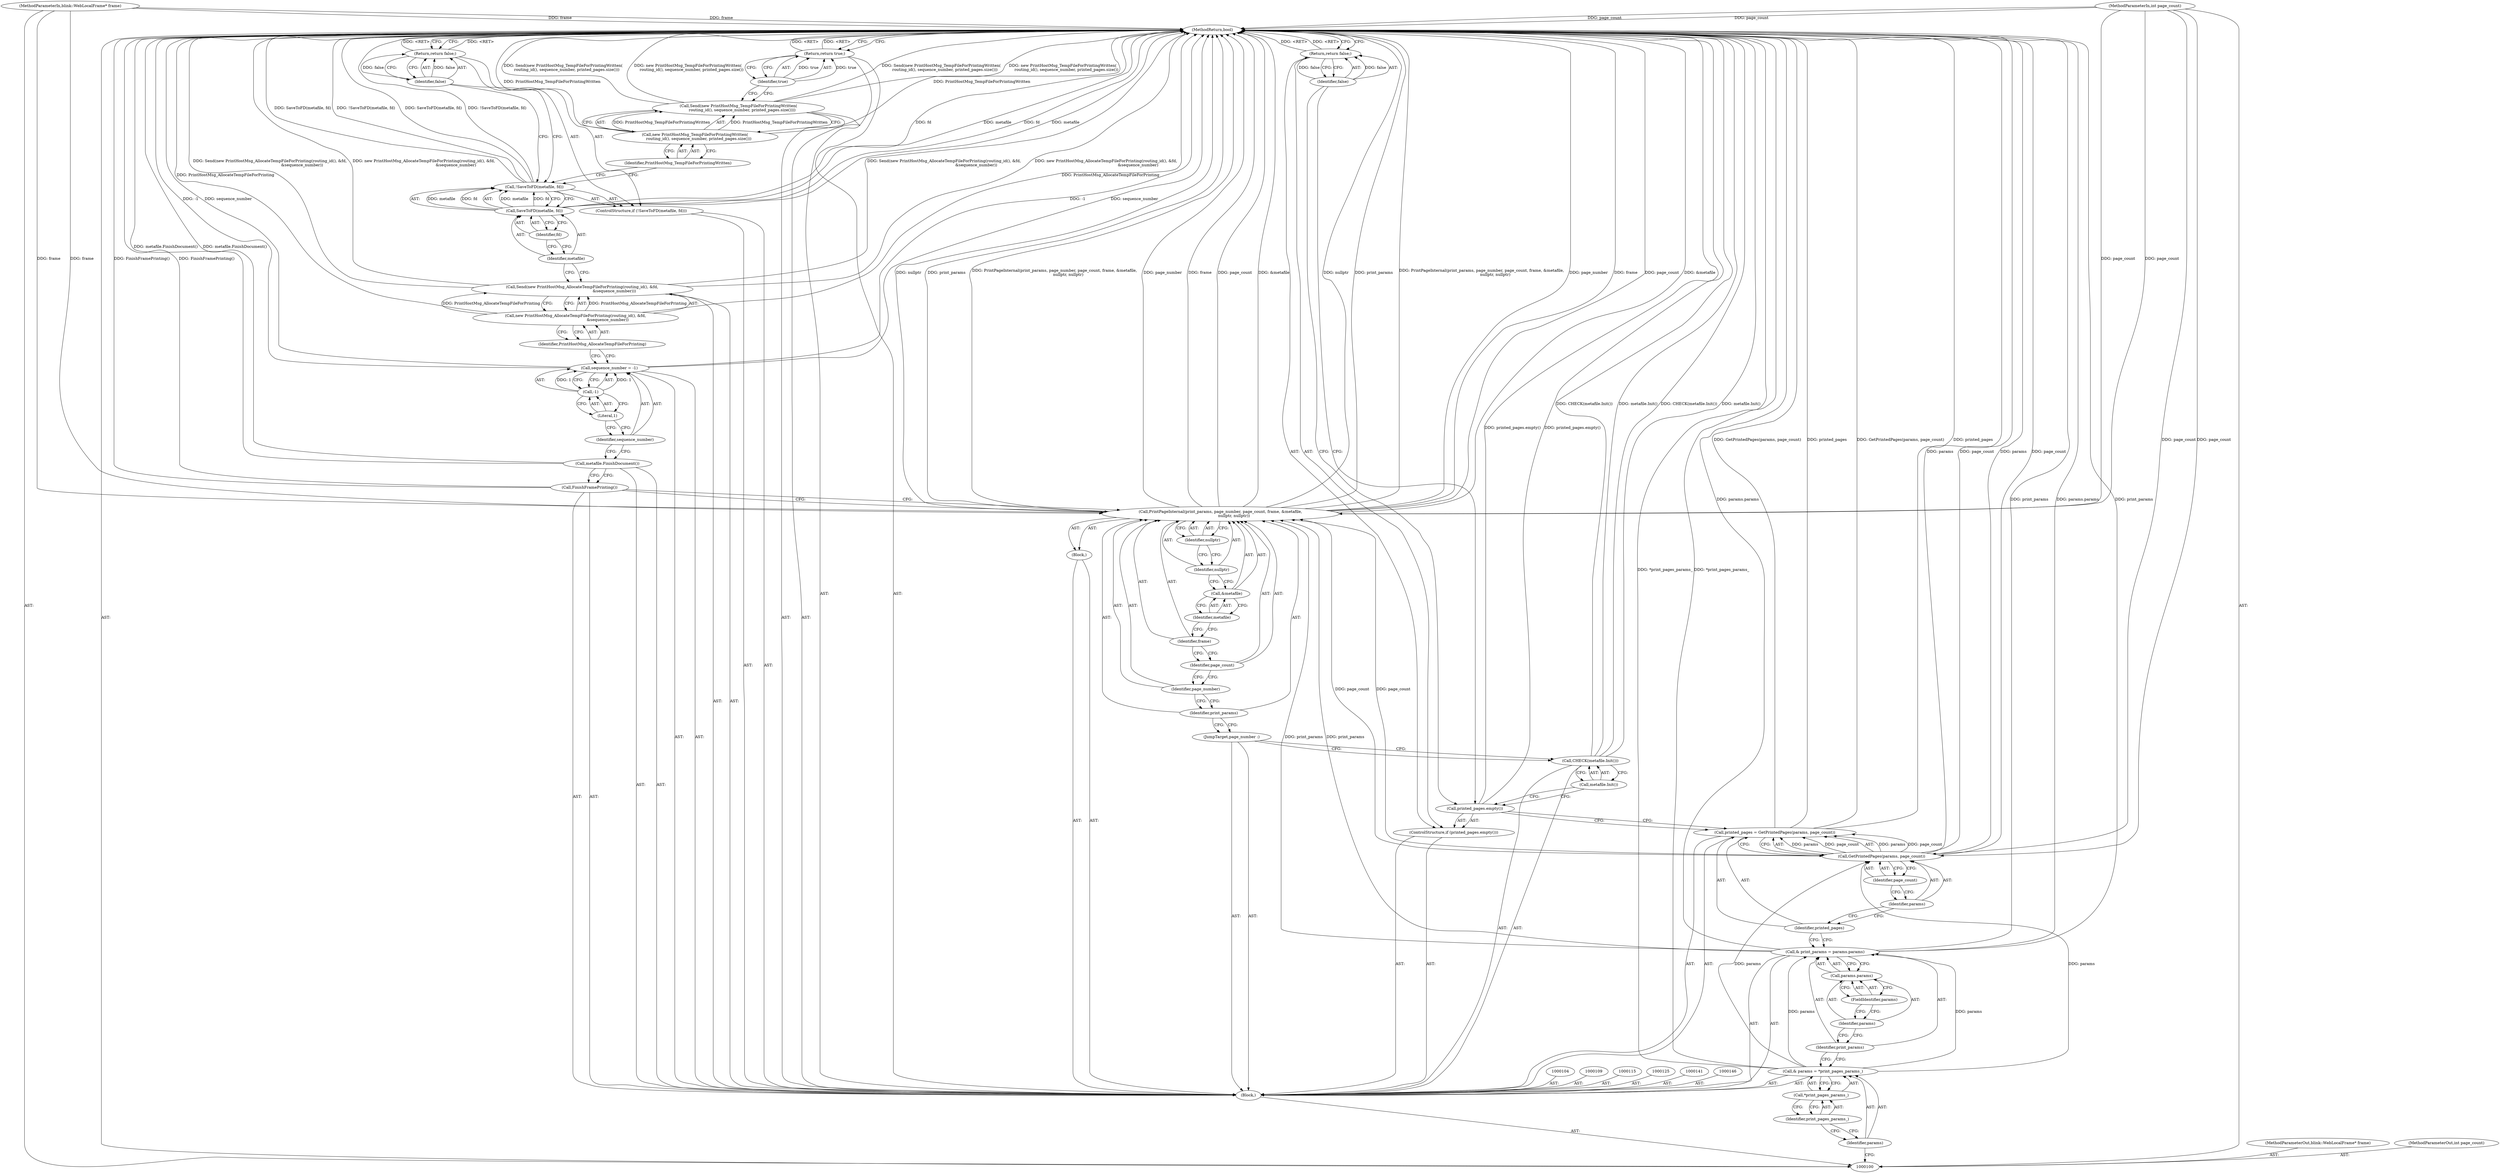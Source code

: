 digraph "0_Chrome_673ce95d481ea9368c4d4d43ac756ba1d6d9e608_4" {
"1000162" [label="(MethodReturn,bool)"];
"1000101" [label="(MethodParameterIn,blink::WebLocalFrame* frame)"];
"1000244" [label="(MethodParameterOut,blink::WebLocalFrame* frame)"];
"1000126" [label="(Call,CHECK(metafile.Init()))"];
"1000127" [label="(Call,metafile.Init())"];
"1000128" [label="(JumpTarget,page_number :)"];
"1000129" [label="(Block,)"];
"1000131" [label="(Identifier,print_params)"];
"1000132" [label="(Identifier,page_number)"];
"1000130" [label="(Call,PrintPageInternal(print_params, page_number, page_count, frame, &metafile,\n                      nullptr, nullptr))"];
"1000133" [label="(Identifier,page_count)"];
"1000134" [label="(Identifier,frame)"];
"1000135" [label="(Call,&metafile)"];
"1000136" [label="(Identifier,metafile)"];
"1000137" [label="(Identifier,nullptr)"];
"1000138" [label="(Identifier,nullptr)"];
"1000139" [label="(Call,FinishFramePrinting())"];
"1000102" [label="(MethodParameterIn,int page_count)"];
"1000245" [label="(MethodParameterOut,int page_count)"];
"1000103" [label="(Block,)"];
"1000140" [label="(Call,metafile.FinishDocument())"];
"1000144" [label="(Call,-1)"];
"1000145" [label="(Literal,1)"];
"1000142" [label="(Call,sequence_number = -1)"];
"1000143" [label="(Identifier,sequence_number)"];
"1000149" [label="(Identifier,PrintHostMsg_AllocateTempFileForPrinting)"];
"1000147" [label="(Call,Send(new PrintHostMsg_AllocateTempFileForPrinting(routing_id(), &fd,\n                                                    &sequence_number)))"];
"1000148" [label="(Call,new PrintHostMsg_AllocateTempFileForPrinting(routing_id(), &fd,\n                                                    &sequence_number))"];
"1000153" [label="(Identifier,metafile)"];
"1000150" [label="(ControlStructure,if (!SaveToFD(metafile, fd)))"];
"1000154" [label="(Identifier,fd)"];
"1000151" [label="(Call,!SaveToFD(metafile, fd))"];
"1000152" [label="(Call,SaveToFD(metafile, fd))"];
"1000156" [label="(Identifier,false)"];
"1000155" [label="(Return,return false;)"];
"1000105" [label="(Call,& params = *print_pages_params_)"];
"1000106" [label="(Identifier,params)"];
"1000107" [label="(Call,*print_pages_params_)"];
"1000108" [label="(Identifier,print_pages_params_)"];
"1000159" [label="(Identifier,PrintHostMsg_TempFileForPrintingWritten)"];
"1000157" [label="(Call,Send(new PrintHostMsg_TempFileForPrintingWritten(\n      routing_id(), sequence_number, printed_pages.size())))"];
"1000158" [label="(Call,new PrintHostMsg_TempFileForPrintingWritten(\n      routing_id(), sequence_number, printed_pages.size()))"];
"1000161" [label="(Identifier,true)"];
"1000160" [label="(Return,return true;)"];
"1000110" [label="(Call,& print_params = params.params)"];
"1000111" [label="(Identifier,print_params)"];
"1000112" [label="(Call,params.params)"];
"1000113" [label="(Identifier,params)"];
"1000114" [label="(FieldIdentifier,params)"];
"1000116" [label="(Call,printed_pages = GetPrintedPages(params, page_count))"];
"1000117" [label="(Identifier,printed_pages)"];
"1000118" [label="(Call,GetPrintedPages(params, page_count))"];
"1000119" [label="(Identifier,params)"];
"1000120" [label="(Identifier,page_count)"];
"1000121" [label="(ControlStructure,if (printed_pages.empty()))"];
"1000122" [label="(Call,printed_pages.empty())"];
"1000124" [label="(Identifier,false)"];
"1000123" [label="(Return,return false;)"];
"1000162" -> "1000100"  [label="AST: "];
"1000162" -> "1000123"  [label="CFG: "];
"1000162" -> "1000155"  [label="CFG: "];
"1000162" -> "1000160"  [label="CFG: "];
"1000157" -> "1000162"  [label="DDG: Send(new PrintHostMsg_TempFileForPrintingWritten(\n      routing_id(), sequence_number, printed_pages.size()))"];
"1000157" -> "1000162"  [label="DDG: new PrintHostMsg_TempFileForPrintingWritten(\n      routing_id(), sequence_number, printed_pages.size())"];
"1000116" -> "1000162"  [label="DDG: GetPrintedPages(params, page_count)"];
"1000116" -> "1000162"  [label="DDG: printed_pages"];
"1000152" -> "1000162"  [label="DDG: fd"];
"1000152" -> "1000162"  [label="DDG: metafile"];
"1000130" -> "1000162"  [label="DDG: nullptr"];
"1000130" -> "1000162"  [label="DDG: print_params"];
"1000130" -> "1000162"  [label="DDG: PrintPageInternal(print_params, page_number, page_count, frame, &metafile,\n                      nullptr, nullptr)"];
"1000130" -> "1000162"  [label="DDG: page_number"];
"1000130" -> "1000162"  [label="DDG: frame"];
"1000130" -> "1000162"  [label="DDG: page_count"];
"1000130" -> "1000162"  [label="DDG: &metafile"];
"1000118" -> "1000162"  [label="DDG: params"];
"1000118" -> "1000162"  [label="DDG: page_count"];
"1000158" -> "1000162"  [label="DDG: PrintHostMsg_TempFileForPrintingWritten"];
"1000126" -> "1000162"  [label="DDG: CHECK(metafile.Init())"];
"1000126" -> "1000162"  [label="DDG: metafile.Init()"];
"1000105" -> "1000162"  [label="DDG: *print_pages_params_"];
"1000151" -> "1000162"  [label="DDG: !SaveToFD(metafile, fd)"];
"1000151" -> "1000162"  [label="DDG: SaveToFD(metafile, fd)"];
"1000139" -> "1000162"  [label="DDG: FinishFramePrinting()"];
"1000140" -> "1000162"  [label="DDG: metafile.FinishDocument()"];
"1000142" -> "1000162"  [label="DDG: -1"];
"1000142" -> "1000162"  [label="DDG: sequence_number"];
"1000148" -> "1000162"  [label="DDG: PrintHostMsg_AllocateTempFileForPrinting"];
"1000147" -> "1000162"  [label="DDG: new PrintHostMsg_AllocateTempFileForPrinting(routing_id(), &fd,\n                                                    &sequence_number)"];
"1000147" -> "1000162"  [label="DDG: Send(new PrintHostMsg_AllocateTempFileForPrinting(routing_id(), &fd,\n                                                    &sequence_number))"];
"1000102" -> "1000162"  [label="DDG: page_count"];
"1000110" -> "1000162"  [label="DDG: params.params"];
"1000110" -> "1000162"  [label="DDG: print_params"];
"1000101" -> "1000162"  [label="DDG: frame"];
"1000122" -> "1000162"  [label="DDG: printed_pages.empty()"];
"1000155" -> "1000162"  [label="DDG: <RET>"];
"1000160" -> "1000162"  [label="DDG: <RET>"];
"1000123" -> "1000162"  [label="DDG: <RET>"];
"1000101" -> "1000100"  [label="AST: "];
"1000101" -> "1000162"  [label="DDG: frame"];
"1000101" -> "1000130"  [label="DDG: frame"];
"1000244" -> "1000100"  [label="AST: "];
"1000126" -> "1000103"  [label="AST: "];
"1000126" -> "1000127"  [label="CFG: "];
"1000127" -> "1000126"  [label="AST: "];
"1000128" -> "1000126"  [label="CFG: "];
"1000126" -> "1000162"  [label="DDG: CHECK(metafile.Init())"];
"1000126" -> "1000162"  [label="DDG: metafile.Init()"];
"1000127" -> "1000126"  [label="AST: "];
"1000127" -> "1000122"  [label="CFG: "];
"1000126" -> "1000127"  [label="CFG: "];
"1000128" -> "1000103"  [label="AST: "];
"1000128" -> "1000126"  [label="CFG: "];
"1000131" -> "1000128"  [label="CFG: "];
"1000129" -> "1000103"  [label="AST: "];
"1000130" -> "1000129"  [label="AST: "];
"1000131" -> "1000130"  [label="AST: "];
"1000131" -> "1000128"  [label="CFG: "];
"1000132" -> "1000131"  [label="CFG: "];
"1000132" -> "1000130"  [label="AST: "];
"1000132" -> "1000131"  [label="CFG: "];
"1000133" -> "1000132"  [label="CFG: "];
"1000130" -> "1000129"  [label="AST: "];
"1000130" -> "1000138"  [label="CFG: "];
"1000131" -> "1000130"  [label="AST: "];
"1000132" -> "1000130"  [label="AST: "];
"1000133" -> "1000130"  [label="AST: "];
"1000134" -> "1000130"  [label="AST: "];
"1000135" -> "1000130"  [label="AST: "];
"1000137" -> "1000130"  [label="AST: "];
"1000138" -> "1000130"  [label="AST: "];
"1000139" -> "1000130"  [label="CFG: "];
"1000130" -> "1000162"  [label="DDG: nullptr"];
"1000130" -> "1000162"  [label="DDG: print_params"];
"1000130" -> "1000162"  [label="DDG: PrintPageInternal(print_params, page_number, page_count, frame, &metafile,\n                      nullptr, nullptr)"];
"1000130" -> "1000162"  [label="DDG: page_number"];
"1000130" -> "1000162"  [label="DDG: frame"];
"1000130" -> "1000162"  [label="DDG: page_count"];
"1000130" -> "1000162"  [label="DDG: &metafile"];
"1000110" -> "1000130"  [label="DDG: print_params"];
"1000118" -> "1000130"  [label="DDG: page_count"];
"1000102" -> "1000130"  [label="DDG: page_count"];
"1000101" -> "1000130"  [label="DDG: frame"];
"1000133" -> "1000130"  [label="AST: "];
"1000133" -> "1000132"  [label="CFG: "];
"1000134" -> "1000133"  [label="CFG: "];
"1000134" -> "1000130"  [label="AST: "];
"1000134" -> "1000133"  [label="CFG: "];
"1000136" -> "1000134"  [label="CFG: "];
"1000135" -> "1000130"  [label="AST: "];
"1000135" -> "1000136"  [label="CFG: "];
"1000136" -> "1000135"  [label="AST: "];
"1000137" -> "1000135"  [label="CFG: "];
"1000136" -> "1000135"  [label="AST: "];
"1000136" -> "1000134"  [label="CFG: "];
"1000135" -> "1000136"  [label="CFG: "];
"1000137" -> "1000130"  [label="AST: "];
"1000137" -> "1000135"  [label="CFG: "];
"1000138" -> "1000137"  [label="CFG: "];
"1000138" -> "1000130"  [label="AST: "];
"1000138" -> "1000137"  [label="CFG: "];
"1000130" -> "1000138"  [label="CFG: "];
"1000139" -> "1000103"  [label="AST: "];
"1000139" -> "1000130"  [label="CFG: "];
"1000140" -> "1000139"  [label="CFG: "];
"1000139" -> "1000162"  [label="DDG: FinishFramePrinting()"];
"1000102" -> "1000100"  [label="AST: "];
"1000102" -> "1000162"  [label="DDG: page_count"];
"1000102" -> "1000118"  [label="DDG: page_count"];
"1000102" -> "1000130"  [label="DDG: page_count"];
"1000245" -> "1000100"  [label="AST: "];
"1000103" -> "1000100"  [label="AST: "];
"1000104" -> "1000103"  [label="AST: "];
"1000105" -> "1000103"  [label="AST: "];
"1000109" -> "1000103"  [label="AST: "];
"1000110" -> "1000103"  [label="AST: "];
"1000115" -> "1000103"  [label="AST: "];
"1000116" -> "1000103"  [label="AST: "];
"1000121" -> "1000103"  [label="AST: "];
"1000125" -> "1000103"  [label="AST: "];
"1000126" -> "1000103"  [label="AST: "];
"1000128" -> "1000103"  [label="AST: "];
"1000129" -> "1000103"  [label="AST: "];
"1000139" -> "1000103"  [label="AST: "];
"1000140" -> "1000103"  [label="AST: "];
"1000141" -> "1000103"  [label="AST: "];
"1000142" -> "1000103"  [label="AST: "];
"1000146" -> "1000103"  [label="AST: "];
"1000147" -> "1000103"  [label="AST: "];
"1000150" -> "1000103"  [label="AST: "];
"1000157" -> "1000103"  [label="AST: "];
"1000160" -> "1000103"  [label="AST: "];
"1000140" -> "1000103"  [label="AST: "];
"1000140" -> "1000139"  [label="CFG: "];
"1000143" -> "1000140"  [label="CFG: "];
"1000140" -> "1000162"  [label="DDG: metafile.FinishDocument()"];
"1000144" -> "1000142"  [label="AST: "];
"1000144" -> "1000145"  [label="CFG: "];
"1000145" -> "1000144"  [label="AST: "];
"1000142" -> "1000144"  [label="CFG: "];
"1000144" -> "1000142"  [label="DDG: 1"];
"1000145" -> "1000144"  [label="AST: "];
"1000145" -> "1000143"  [label="CFG: "];
"1000144" -> "1000145"  [label="CFG: "];
"1000142" -> "1000103"  [label="AST: "];
"1000142" -> "1000144"  [label="CFG: "];
"1000143" -> "1000142"  [label="AST: "];
"1000144" -> "1000142"  [label="AST: "];
"1000149" -> "1000142"  [label="CFG: "];
"1000142" -> "1000162"  [label="DDG: -1"];
"1000142" -> "1000162"  [label="DDG: sequence_number"];
"1000144" -> "1000142"  [label="DDG: 1"];
"1000143" -> "1000142"  [label="AST: "];
"1000143" -> "1000140"  [label="CFG: "];
"1000145" -> "1000143"  [label="CFG: "];
"1000149" -> "1000148"  [label="AST: "];
"1000149" -> "1000142"  [label="CFG: "];
"1000148" -> "1000149"  [label="CFG: "];
"1000147" -> "1000103"  [label="AST: "];
"1000147" -> "1000148"  [label="CFG: "];
"1000148" -> "1000147"  [label="AST: "];
"1000153" -> "1000147"  [label="CFG: "];
"1000147" -> "1000162"  [label="DDG: new PrintHostMsg_AllocateTempFileForPrinting(routing_id(), &fd,\n                                                    &sequence_number)"];
"1000147" -> "1000162"  [label="DDG: Send(new PrintHostMsg_AllocateTempFileForPrinting(routing_id(), &fd,\n                                                    &sequence_number))"];
"1000148" -> "1000147"  [label="DDG: PrintHostMsg_AllocateTempFileForPrinting"];
"1000148" -> "1000147"  [label="AST: "];
"1000148" -> "1000149"  [label="CFG: "];
"1000149" -> "1000148"  [label="AST: "];
"1000147" -> "1000148"  [label="CFG: "];
"1000148" -> "1000162"  [label="DDG: PrintHostMsg_AllocateTempFileForPrinting"];
"1000148" -> "1000147"  [label="DDG: PrintHostMsg_AllocateTempFileForPrinting"];
"1000153" -> "1000152"  [label="AST: "];
"1000153" -> "1000147"  [label="CFG: "];
"1000154" -> "1000153"  [label="CFG: "];
"1000150" -> "1000103"  [label="AST: "];
"1000151" -> "1000150"  [label="AST: "];
"1000155" -> "1000150"  [label="AST: "];
"1000154" -> "1000152"  [label="AST: "];
"1000154" -> "1000153"  [label="CFG: "];
"1000152" -> "1000154"  [label="CFG: "];
"1000151" -> "1000150"  [label="AST: "];
"1000151" -> "1000152"  [label="CFG: "];
"1000152" -> "1000151"  [label="AST: "];
"1000156" -> "1000151"  [label="CFG: "];
"1000159" -> "1000151"  [label="CFG: "];
"1000151" -> "1000162"  [label="DDG: !SaveToFD(metafile, fd)"];
"1000151" -> "1000162"  [label="DDG: SaveToFD(metafile, fd)"];
"1000152" -> "1000151"  [label="DDG: metafile"];
"1000152" -> "1000151"  [label="DDG: fd"];
"1000152" -> "1000151"  [label="AST: "];
"1000152" -> "1000154"  [label="CFG: "];
"1000153" -> "1000152"  [label="AST: "];
"1000154" -> "1000152"  [label="AST: "];
"1000151" -> "1000152"  [label="CFG: "];
"1000152" -> "1000162"  [label="DDG: fd"];
"1000152" -> "1000162"  [label="DDG: metafile"];
"1000152" -> "1000151"  [label="DDG: metafile"];
"1000152" -> "1000151"  [label="DDG: fd"];
"1000156" -> "1000155"  [label="AST: "];
"1000156" -> "1000151"  [label="CFG: "];
"1000155" -> "1000156"  [label="CFG: "];
"1000156" -> "1000155"  [label="DDG: false"];
"1000155" -> "1000150"  [label="AST: "];
"1000155" -> "1000156"  [label="CFG: "];
"1000156" -> "1000155"  [label="AST: "];
"1000162" -> "1000155"  [label="CFG: "];
"1000155" -> "1000162"  [label="DDG: <RET>"];
"1000156" -> "1000155"  [label="DDG: false"];
"1000105" -> "1000103"  [label="AST: "];
"1000105" -> "1000107"  [label="CFG: "];
"1000106" -> "1000105"  [label="AST: "];
"1000107" -> "1000105"  [label="AST: "];
"1000111" -> "1000105"  [label="CFG: "];
"1000105" -> "1000162"  [label="DDG: *print_pages_params_"];
"1000105" -> "1000110"  [label="DDG: params"];
"1000105" -> "1000118"  [label="DDG: params"];
"1000106" -> "1000105"  [label="AST: "];
"1000106" -> "1000100"  [label="CFG: "];
"1000108" -> "1000106"  [label="CFG: "];
"1000107" -> "1000105"  [label="AST: "];
"1000107" -> "1000108"  [label="CFG: "];
"1000108" -> "1000107"  [label="AST: "];
"1000105" -> "1000107"  [label="CFG: "];
"1000108" -> "1000107"  [label="AST: "];
"1000108" -> "1000106"  [label="CFG: "];
"1000107" -> "1000108"  [label="CFG: "];
"1000159" -> "1000158"  [label="AST: "];
"1000159" -> "1000151"  [label="CFG: "];
"1000158" -> "1000159"  [label="CFG: "];
"1000157" -> "1000103"  [label="AST: "];
"1000157" -> "1000158"  [label="CFG: "];
"1000158" -> "1000157"  [label="AST: "];
"1000161" -> "1000157"  [label="CFG: "];
"1000157" -> "1000162"  [label="DDG: Send(new PrintHostMsg_TempFileForPrintingWritten(\n      routing_id(), sequence_number, printed_pages.size()))"];
"1000157" -> "1000162"  [label="DDG: new PrintHostMsg_TempFileForPrintingWritten(\n      routing_id(), sequence_number, printed_pages.size())"];
"1000158" -> "1000157"  [label="DDG: PrintHostMsg_TempFileForPrintingWritten"];
"1000158" -> "1000157"  [label="AST: "];
"1000158" -> "1000159"  [label="CFG: "];
"1000159" -> "1000158"  [label="AST: "];
"1000157" -> "1000158"  [label="CFG: "];
"1000158" -> "1000162"  [label="DDG: PrintHostMsg_TempFileForPrintingWritten"];
"1000158" -> "1000157"  [label="DDG: PrintHostMsg_TempFileForPrintingWritten"];
"1000161" -> "1000160"  [label="AST: "];
"1000161" -> "1000157"  [label="CFG: "];
"1000160" -> "1000161"  [label="CFG: "];
"1000161" -> "1000160"  [label="DDG: true"];
"1000160" -> "1000103"  [label="AST: "];
"1000160" -> "1000161"  [label="CFG: "];
"1000161" -> "1000160"  [label="AST: "];
"1000162" -> "1000160"  [label="CFG: "];
"1000160" -> "1000162"  [label="DDG: <RET>"];
"1000161" -> "1000160"  [label="DDG: true"];
"1000110" -> "1000103"  [label="AST: "];
"1000110" -> "1000112"  [label="CFG: "];
"1000111" -> "1000110"  [label="AST: "];
"1000112" -> "1000110"  [label="AST: "];
"1000117" -> "1000110"  [label="CFG: "];
"1000110" -> "1000162"  [label="DDG: params.params"];
"1000110" -> "1000162"  [label="DDG: print_params"];
"1000105" -> "1000110"  [label="DDG: params"];
"1000110" -> "1000130"  [label="DDG: print_params"];
"1000111" -> "1000110"  [label="AST: "];
"1000111" -> "1000105"  [label="CFG: "];
"1000113" -> "1000111"  [label="CFG: "];
"1000112" -> "1000110"  [label="AST: "];
"1000112" -> "1000114"  [label="CFG: "];
"1000113" -> "1000112"  [label="AST: "];
"1000114" -> "1000112"  [label="AST: "];
"1000110" -> "1000112"  [label="CFG: "];
"1000113" -> "1000112"  [label="AST: "];
"1000113" -> "1000111"  [label="CFG: "];
"1000114" -> "1000113"  [label="CFG: "];
"1000114" -> "1000112"  [label="AST: "];
"1000114" -> "1000113"  [label="CFG: "];
"1000112" -> "1000114"  [label="CFG: "];
"1000116" -> "1000103"  [label="AST: "];
"1000116" -> "1000118"  [label="CFG: "];
"1000117" -> "1000116"  [label="AST: "];
"1000118" -> "1000116"  [label="AST: "];
"1000122" -> "1000116"  [label="CFG: "];
"1000116" -> "1000162"  [label="DDG: GetPrintedPages(params, page_count)"];
"1000116" -> "1000162"  [label="DDG: printed_pages"];
"1000118" -> "1000116"  [label="DDG: params"];
"1000118" -> "1000116"  [label="DDG: page_count"];
"1000117" -> "1000116"  [label="AST: "];
"1000117" -> "1000110"  [label="CFG: "];
"1000119" -> "1000117"  [label="CFG: "];
"1000118" -> "1000116"  [label="AST: "];
"1000118" -> "1000120"  [label="CFG: "];
"1000119" -> "1000118"  [label="AST: "];
"1000120" -> "1000118"  [label="AST: "];
"1000116" -> "1000118"  [label="CFG: "];
"1000118" -> "1000162"  [label="DDG: params"];
"1000118" -> "1000162"  [label="DDG: page_count"];
"1000118" -> "1000116"  [label="DDG: params"];
"1000118" -> "1000116"  [label="DDG: page_count"];
"1000105" -> "1000118"  [label="DDG: params"];
"1000102" -> "1000118"  [label="DDG: page_count"];
"1000118" -> "1000130"  [label="DDG: page_count"];
"1000119" -> "1000118"  [label="AST: "];
"1000119" -> "1000117"  [label="CFG: "];
"1000120" -> "1000119"  [label="CFG: "];
"1000120" -> "1000118"  [label="AST: "];
"1000120" -> "1000119"  [label="CFG: "];
"1000118" -> "1000120"  [label="CFG: "];
"1000121" -> "1000103"  [label="AST: "];
"1000122" -> "1000121"  [label="AST: "];
"1000123" -> "1000121"  [label="AST: "];
"1000122" -> "1000121"  [label="AST: "];
"1000122" -> "1000116"  [label="CFG: "];
"1000124" -> "1000122"  [label="CFG: "];
"1000127" -> "1000122"  [label="CFG: "];
"1000122" -> "1000162"  [label="DDG: printed_pages.empty()"];
"1000124" -> "1000123"  [label="AST: "];
"1000124" -> "1000122"  [label="CFG: "];
"1000123" -> "1000124"  [label="CFG: "];
"1000124" -> "1000123"  [label="DDG: false"];
"1000123" -> "1000121"  [label="AST: "];
"1000123" -> "1000124"  [label="CFG: "];
"1000124" -> "1000123"  [label="AST: "];
"1000162" -> "1000123"  [label="CFG: "];
"1000123" -> "1000162"  [label="DDG: <RET>"];
"1000124" -> "1000123"  [label="DDG: false"];
}
